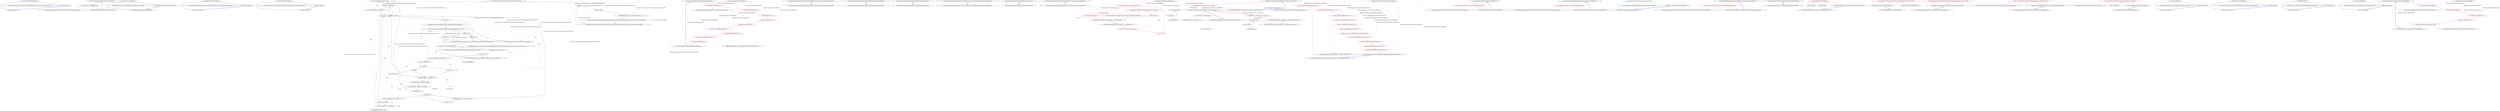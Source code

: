 digraph  {
m0_7 [cluster="Humanizer.Localisation.NumberToWords.ArabicNumberToWordsConverter.ArabicNumberToWordsConverter()", file="DefaultNumberToWordsConverter.cs", label="Entry Humanizer.Localisation.NumberToWords.ArabicNumberToWordsConverter.ArabicNumberToWordsConverter()", span="4-4"];
m0_16 [cluster="Humanizer.NumberToWordsExtension.ToOrdinalWords(int)", file="DefaultNumberToWordsConverter.cs", label="Entry Humanizer.NumberToWordsExtension.ToOrdinalWords(int)", span="35-35"];
m0_17 [cluster="Humanizer.NumberToWordsExtension.ToOrdinalWords(int)", file="DefaultNumberToWordsConverter.cs", label="return Converter.ConvertToOrdinal(number);", span="37-37"];
m0_18 [cluster="Humanizer.NumberToWordsExtension.ToOrdinalWords(int)", file="DefaultNumberToWordsConverter.cs", label="Exit Humanizer.NumberToWordsExtension.ToOrdinalWords(int)", span="35-35"];
m0_19 [cluster="Humanizer.Localisation.NumberToWords.INumberToWordsConverter.ConvertToOrdinal(int)", file="DefaultNumberToWordsConverter.cs", label="Entry Humanizer.Localisation.NumberToWords.INumberToWordsConverter.ConvertToOrdinal(int)", span="19-19"];
m0_15 [cluster="Humanizer.Localisation.NumberToWords.INumberToWordsConverter.Convert(int)", file="DefaultNumberToWordsConverter.cs", label="Entry Humanizer.Localisation.NumberToWords.INumberToWordsConverter.Convert(int)", span="12-12"];
m0_12 [cluster="Humanizer.NumberToWordsExtension.ToWords(int)", file="DefaultNumberToWordsConverter.cs", label="Entry Humanizer.NumberToWordsExtension.ToWords(int)", span="25-25"];
m0_13 [cluster="Humanizer.NumberToWordsExtension.ToWords(int)", file="DefaultNumberToWordsConverter.cs", label="return Converter.Convert(number);", span="27-27"];
m0_14 [cluster="Humanizer.NumberToWordsExtension.ToWords(int)", file="DefaultNumberToWordsConverter.cs", label="Exit Humanizer.NumberToWordsExtension.ToWords(int)", span="25-25"];
m0_3 [cluster="Humanizer.Localisation.NumberToWords.EnglishNumberToWordsConverter.EnglishNumberToWordsConverter()", file="DefaultNumberToWordsConverter.cs", label="Entry Humanizer.Localisation.NumberToWords.EnglishNumberToWordsConverter.EnglishNumberToWordsConverter()", span="5-5"];
m0_11 [cluster="Humanizer.Localisation.NumberToWords.FarsiNumberToWordsConverter.FarsiNumberToWordsConverter()", file="DefaultNumberToWordsConverter.cs", label="Entry Humanizer.Localisation.NumberToWords.FarsiNumberToWordsConverter.FarsiNumberToWordsConverter()", span="5-5"];
m0_8 [cluster="lambda expression", file="DefaultNumberToWordsConverter.cs", label="Entry lambda expression", span="17-17"];
m0_0 [cluster="lambda expression", file="DefaultNumberToWordsConverter.cs", label="Entry lambda expression", span="15-15"];
m0_1 [cluster="lambda expression", file="DefaultNumberToWordsConverter.cs", label="new EnglishNumberToWordsConverter()", span="15-15"];
m0_2 [cluster="lambda expression", file="DefaultNumberToWordsConverter.cs", label="Exit lambda expression", span="15-15"];
m0_4 [cluster="lambda expression", file="DefaultNumberToWordsConverter.cs", label="Entry lambda expression", span="16-16"];
m0_5 [cluster="lambda expression", file="DefaultNumberToWordsConverter.cs", label="new ArabicNumberToWordsConverter()", span="16-16"];
m0_6 [cluster="lambda expression", file="DefaultNumberToWordsConverter.cs", label="Exit lambda expression", span="16-16"];
m0_9 [cluster="lambda expression", file="DefaultNumberToWordsConverter.cs", label="new FarsiNumberToWordsConverter()", span="17-17"];
m0_10 [cluster="lambda expression", file="DefaultNumberToWordsConverter.cs", label="Exit lambda expression", span="17-17"];
m1_40 [cluster="string.Replace(string, string)", file="DefaultOrdinalizer.cs", label="Entry string.Replace(string, string)", span="0-0"];
m1_37 [cluster="Humanizer.Localisation.NumberToWords.Italian.ItalianCardinalNumberCruncher.ItalianCardinalNumberCruncher(int, Humanizer.GrammaticalGender)", file="DefaultOrdinalizer.cs", label="Entry Humanizer.Localisation.NumberToWords.Italian.ItalianCardinalNumberCruncher.ItalianCardinalNumberCruncher(int, Humanizer.GrammaticalGender)", span="7-7"];
m1_39 [cluster="string.Remove(int)", file="DefaultOrdinalizer.cs", label="Entry string.Remove(int)", span="0-0"];
m1_0 [cluster="Humanizer.Localisation.NumberToWords.Italian.ItalianOrdinalNumberCruncher.ItalianOrdinalNumberCruncher(int, Humanizer.GrammaticalGender)", file="DefaultOrdinalizer.cs", label="Entry Humanizer.Localisation.NumberToWords.Italian.ItalianOrdinalNumberCruncher.ItalianOrdinalNumberCruncher(int, Humanizer.GrammaticalGender)", span="7-7"];
m1_1 [cluster="Humanizer.Localisation.NumberToWords.Italian.ItalianOrdinalNumberCruncher.ItalianOrdinalNumberCruncher(int, Humanizer.GrammaticalGender)", file="DefaultOrdinalizer.cs", label="_fullNumber = number", span="9-9"];
m1_2 [cluster="Humanizer.Localisation.NumberToWords.Italian.ItalianOrdinalNumberCruncher.ItalianOrdinalNumberCruncher(int, Humanizer.GrammaticalGender)", file="DefaultOrdinalizer.cs", label="_gender = gender", span="10-10"];
m1_3 [cluster="Humanizer.Localisation.NumberToWords.Italian.ItalianOrdinalNumberCruncher.ItalianOrdinalNumberCruncher(int, Humanizer.GrammaticalGender)", file="DefaultOrdinalizer.cs", label="_genderSuffix = (gender == GrammaticalGender.Feminine ? ''a'' : ''o'')", span="11-11"];
m1_4 [cluster="Humanizer.Localisation.NumberToWords.Italian.ItalianOrdinalNumberCruncher.ItalianOrdinalNumberCruncher(int, Humanizer.GrammaticalGender)", file="DefaultOrdinalizer.cs", label="Exit Humanizer.Localisation.NumberToWords.Italian.ItalianOrdinalNumberCruncher.ItalianOrdinalNumberCruncher(int, Humanizer.GrammaticalGender)", span="7-7"];
m1_5 [cluster="Humanizer.Localisation.NumberToWords.Italian.ItalianOrdinalNumberCruncher.Convert()", file="DefaultOrdinalizer.cs", label="Entry Humanizer.Localisation.NumberToWords.Italian.ItalianOrdinalNumberCruncher.Convert()", span="14-14"];
m1_6 [cluster="Humanizer.Localisation.NumberToWords.Italian.ItalianOrdinalNumberCruncher.Convert()", file="DefaultOrdinalizer.cs", label="_fullNumber == 0", span="17-17"];
m1_7 [cluster="Humanizer.Localisation.NumberToWords.Italian.ItalianOrdinalNumberCruncher.Convert()", file="DefaultOrdinalizer.cs", label="return ''zero'';", span="18-18"];
m1_8 [cluster="Humanizer.Localisation.NumberToWords.Italian.ItalianOrdinalNumberCruncher.Convert()", file="DefaultOrdinalizer.cs", label="_fullNumber <= 9", span="20-20"];
m1_9 [cluster="Humanizer.Localisation.NumberToWords.Italian.ItalianOrdinalNumberCruncher.Convert()", file="DefaultOrdinalizer.cs", label="return _unitsUnder10NumberToText[_fullNumber] + _genderSuffix;", span="23-23"];
m1_10 [cluster="Humanizer.Localisation.NumberToWords.Italian.ItalianOrdinalNumberCruncher.Convert()", file="DefaultOrdinalizer.cs", label="ItalianCardinalNumberCruncher cardinalCruncher = new ItalianCardinalNumberCruncher(_fullNumber, _gender)", span="26-26"];
m1_11 [cluster="Humanizer.Localisation.NumberToWords.Italian.ItalianOrdinalNumberCruncher.Convert()", file="DefaultOrdinalizer.cs", label="string words = cardinalCruncher.Convert()", span="28-28"];
m1_12 [cluster="Humanizer.Localisation.NumberToWords.Italian.ItalianOrdinalNumberCruncher.Convert()", file="DefaultOrdinalizer.cs", label="int tensAndUnits = _fullNumber % 100", span="30-30"];
m1_14 [cluster="Humanizer.Localisation.NumberToWords.Italian.ItalianOrdinalNumberCruncher.Convert()", file="DefaultOrdinalizer.cs", label="words = words.Remove(words.Length - _lengthOf10AsCardinal) + ''decim'' + _genderSuffix", span="35-35"];
m1_15 [cluster="Humanizer.Localisation.NumberToWords.Italian.ItalianOrdinalNumberCruncher.Convert()", file="DefaultOrdinalizer.cs", label="words = words.Remove(words.Length - 1)", span="40-40"];
m1_13 [cluster="Humanizer.Localisation.NumberToWords.Italian.ItalianOrdinalNumberCruncher.Convert()", file="DefaultOrdinalizer.cs", label="tensAndUnits == 10", span="32-32"];
m1_16 [cluster="Humanizer.Localisation.NumberToWords.Italian.ItalianOrdinalNumberCruncher.Convert()", file="DefaultOrdinalizer.cs", label="int units = _fullNumber % 10", span="42-42"];
m1_18 [cluster="Humanizer.Localisation.NumberToWords.Italian.ItalianOrdinalNumberCruncher.Convert()", file="DefaultOrdinalizer.cs", label="words += 'e'", span="46-46"];
m1_20 [cluster="Humanizer.Localisation.NumberToWords.Italian.ItalianOrdinalNumberCruncher.Convert()", file="DefaultOrdinalizer.cs", label="words += 'i'", span="48-48"];
m1_25 [cluster="Humanizer.Localisation.NumberToWords.Italian.ItalianOrdinalNumberCruncher.Convert()", file="DefaultOrdinalizer.cs", label="words = words.Replace('' miliard'', ''miliard'')", span="57-57"];
m1_29 [cluster="Humanizer.Localisation.NumberToWords.Italian.ItalianOrdinalNumberCruncher.Convert()", file="DefaultOrdinalizer.cs", label="words = words.Replace('' milion'', ''milion'')", span="68-68"];
m1_33 [cluster="Humanizer.Localisation.NumberToWords.Italian.ItalianOrdinalNumberCruncher.Convert()", file="DefaultOrdinalizer.cs", label="words += 'l'", span="79-79"];
m1_34 [cluster="Humanizer.Localisation.NumberToWords.Italian.ItalianOrdinalNumberCruncher.Convert()", file="DefaultOrdinalizer.cs", label="words += ''esim'' + _genderSuffix", span="83-83"];
m1_17 [cluster="Humanizer.Localisation.NumberToWords.Italian.ItalianOrdinalNumberCruncher.Convert()", file="DefaultOrdinalizer.cs", label="units == 3", span="45-45"];
m1_19 [cluster="Humanizer.Localisation.NumberToWords.Italian.ItalianOrdinalNumberCruncher.Convert()", file="DefaultOrdinalizer.cs", label="units == 6", span="47-47"];
m1_21 [cluster="Humanizer.Localisation.NumberToWords.Italian.ItalianOrdinalNumberCruncher.Convert()", file="DefaultOrdinalizer.cs", label="int lowestThreeDigits = _fullNumber % 1000", span="50-50"];
m1_22 [cluster="Humanizer.Localisation.NumberToWords.Italian.ItalianOrdinalNumberCruncher.Convert()", file="DefaultOrdinalizer.cs", label="int lowestSixDigits = _fullNumber % 1000000", span="51-51"];
m1_32 [cluster="Humanizer.Localisation.NumberToWords.Italian.ItalianOrdinalNumberCruncher.Convert()", file="DefaultOrdinalizer.cs", label="lowestThreeDigits == 0 && _fullNumber > 1000", span="76-76"];
m1_23 [cluster="Humanizer.Localisation.NumberToWords.Italian.ItalianOrdinalNumberCruncher.Convert()", file="DefaultOrdinalizer.cs", label="int lowestNineDigits = _fullNumber % 1000000000", span="52-52"];
m1_28 [cluster="Humanizer.Localisation.NumberToWords.Italian.ItalianOrdinalNumberCruncher.Convert()", file="DefaultOrdinalizer.cs", label="lowestSixDigits == 0", span="65-65"];
m1_24 [cluster="Humanizer.Localisation.NumberToWords.Italian.ItalianOrdinalNumberCruncher.Convert()", file="DefaultOrdinalizer.cs", label="lowestNineDigits == 0", span="54-54"];
m1_26 [cluster="Humanizer.Localisation.NumberToWords.Italian.ItalianOrdinalNumberCruncher.Convert()", file="DefaultOrdinalizer.cs", label="_fullNumber == 1000000000", span="60-60"];
m1_27 [cluster="Humanizer.Localisation.NumberToWords.Italian.ItalianOrdinalNumberCruncher.Convert()", file="DefaultOrdinalizer.cs", label="words = words.Replace(''un'', String.Empty)", span="62-62"];
m1_30 [cluster="Humanizer.Localisation.NumberToWords.Italian.ItalianOrdinalNumberCruncher.Convert()", file="DefaultOrdinalizer.cs", label="_fullNumber == 1000000", span="71-71"];
m1_31 [cluster="Humanizer.Localisation.NumberToWords.Italian.ItalianOrdinalNumberCruncher.Convert()", file="DefaultOrdinalizer.cs", label="words = words.Replace(''un'', String.Empty)", span="73-73"];
m1_35 [cluster="Humanizer.Localisation.NumberToWords.Italian.ItalianOrdinalNumberCruncher.Convert()", file="DefaultOrdinalizer.cs", label="return words;", span="86-86"];
m1_36 [cluster="Humanizer.Localisation.NumberToWords.Italian.ItalianOrdinalNumberCruncher.Convert()", file="DefaultOrdinalizer.cs", label="Exit Humanizer.Localisation.NumberToWords.Italian.ItalianOrdinalNumberCruncher.Convert()", span="14-14"];
m1_38 [cluster="Humanizer.Localisation.NumberToWords.Italian.ItalianCardinalNumberCruncher.Convert()", file="DefaultOrdinalizer.cs", label="Entry Humanizer.Localisation.NumberToWords.Italian.ItalianCardinalNumberCruncher.Convert()", span="15-15"];
m1_41 [file="DefaultOrdinalizer.cs", label="Humanizer.Localisation.NumberToWords.Italian.ItalianOrdinalNumberCruncher", span=""];
m2_0 [cluster="Humanizer.Configuration.FormatterRegistry.FormatterRegistry()", file="FormatterRegistry.cs", label="Entry Humanizer.Configuration.FormatterRegistry.FormatterRegistry()", span="6-6"];
m2_1 [cluster="Humanizer.Configuration.FormatterRegistry.FormatterRegistry()", color=red, community=0, file="FormatterRegistry.cs", label="26: RegisterDefault<DefaultFormatter>()", span="8-8"];
m2_2 [cluster="Humanizer.Configuration.FormatterRegistry.FormatterRegistry()", color=red, community=0, file="FormatterRegistry.cs", label="20: Register<RomanianFormatter>(''ro'')", span="9-9"];
m2_3 [cluster="Humanizer.Configuration.FormatterRegistry.FormatterRegistry()", color=red, community=0, file="FormatterRegistry.cs", label="7: Register<RussianFormatter>(''ru'')", span="10-10"];
m2_4 [cluster="Humanizer.Configuration.FormatterRegistry.FormatterRegistry()", color=red, community=0, file="FormatterRegistry.cs", label="20: Register<ArabicFormatter>(''ar'')", span="11-11"];
m2_5 [cluster="Humanizer.Configuration.FormatterRegistry.FormatterRegistry()", color=red, community=0, file="FormatterRegistry.cs", label="7: Register<HebrewFormatter>(''he'')", span="12-12"];
m2_6 [cluster="Humanizer.Configuration.FormatterRegistry.FormatterRegistry()", color=red, community=0, file="FormatterRegistry.cs", label="20: Register<CzechSlovakPolishFormatter>(''sk'')", span="13-13"];
m2_7 [cluster="Humanizer.Configuration.FormatterRegistry.FormatterRegistry()", color=red, community=0, file="FormatterRegistry.cs", label="7: Register<CzechSlovakPolishFormatter>(''cs'')", span="14-14"];
m2_8 [cluster="Humanizer.Configuration.FormatterRegistry.FormatterRegistry()", color=red, community=0, file="FormatterRegistry.cs", label="26: Register<CzechSlovakPolishFormatter>(''pl'')", span="15-15"];
m2_9 [cluster="Humanizer.Configuration.FormatterRegistry.FormatterRegistry()", color=red, community=0, file="FormatterRegistry.cs", label="10: Register<SerbianFormatter>(''sr'')", span="16-16"];
m2_10 [cluster="Humanizer.Configuration.FormatterRegistry.FormatterRegistry()", file="FormatterRegistry.cs", label="Exit Humanizer.Configuration.FormatterRegistry.FormatterRegistry()", span="6-6"];
m2_11 [cluster="Humanizer.Configuration.LocaliserRegistry<T>.RegisterDefault<TLocaliser>()", file="FormatterRegistry.cs", label="Entry Humanizer.Configuration.LocaliserRegistry<T>.RegisterDefault<TLocaliser>()", span="50-50"];
m2_12 [cluster="Humanizer.Configuration.LocaliserRegistry<T>.Register<TLocaliser>(string)", file="FormatterRegistry.cs", label="Entry Humanizer.Configuration.LocaliserRegistry<T>.Register<TLocaliser>(string)", span="41-41"];
m2_13 [file="FormatterRegistry.cs", label="Humanizer.Configuration.FormatterRegistry", span=""];
m3_2 [cluster="Humanizer.Localisation.NumberToWords.INumberToWordsConverter.Convert(int, Humanizer.GrammaticalGender)", file="INumberToWordsConverter.cs", label="Entry Humanizer.Localisation.NumberToWords.INumberToWordsConverter.Convert(int, Humanizer.GrammaticalGender)", span="20-20"];
m3_3 [cluster="Humanizer.Localisation.NumberToWords.INumberToWordsConverter.Convert(int, Humanizer.GrammaticalGender)", file="INumberToWordsConverter.cs", label="Exit Humanizer.Localisation.NumberToWords.INumberToWordsConverter.Convert(int, Humanizer.GrammaticalGender)", span="20-20"];
m3_4 [cluster="Humanizer.Localisation.NumberToWords.INumberToWordsConverter.ConvertToOrdinal(int)", file="INumberToWordsConverter.cs", label="Entry Humanizer.Localisation.NumberToWords.INumberToWordsConverter.ConvertToOrdinal(int)", span="27-27"];
m3_5 [cluster="Humanizer.Localisation.NumberToWords.INumberToWordsConverter.ConvertToOrdinal(int)", file="INumberToWordsConverter.cs", label="Exit Humanizer.Localisation.NumberToWords.INumberToWordsConverter.ConvertToOrdinal(int)", span="27-27"];
m3_0 [cluster="Humanizer.Localisation.NumberToWords.INumberToWordsConverter.Convert(int)", file="INumberToWordsConverter.cs", label="Entry Humanizer.Localisation.NumberToWords.INumberToWordsConverter.Convert(int)", span="12-12"];
m3_1 [cluster="Humanizer.Localisation.NumberToWords.INumberToWordsConverter.Convert(int)", file="INumberToWordsConverter.cs", label="Exit Humanizer.Localisation.NumberToWords.INumberToWordsConverter.Convert(int)", span="12-12"];
m3_6 [cluster="Humanizer.Localisation.NumberToWords.INumberToWordsConverter.ConvertToOrdinal(int, Humanizer.GrammaticalGender)", file="INumberToWordsConverter.cs", label="Entry Humanizer.Localisation.NumberToWords.INumberToWordsConverter.ConvertToOrdinal(int, Humanizer.GrammaticalGender)", span="35-35"];
m3_7 [cluster="Humanizer.Localisation.NumberToWords.INumberToWordsConverter.ConvertToOrdinal(int, Humanizer.GrammaticalGender)", file="INumberToWordsConverter.cs", label="Exit Humanizer.Localisation.NumberToWords.INumberToWordsConverter.ConvertToOrdinal(int, Humanizer.GrammaticalGender)", span="35-35"];
m4_0 [cluster="Humanizer.Localisation.Ordinalizers.IOrdinalizer.Convert(int, string)", file="IOrdinalizer.cs", label="Entry Humanizer.Localisation.Ordinalizers.IOrdinalizer.Convert(int, string)", span="13-13"];
m4_1 [cluster="Humanizer.Localisation.Ordinalizers.IOrdinalizer.Convert(int, string)", file="IOrdinalizer.cs", label="Exit Humanizer.Localisation.Ordinalizers.IOrdinalizer.Convert(int, string)", span="13-13"];
m4_2 [cluster="Humanizer.Localisation.Ordinalizers.IOrdinalizer.Convert(int, string, Humanizer.GrammaticalGender)", file="IOrdinalizer.cs", label="Entry Humanizer.Localisation.Ordinalizers.IOrdinalizer.Convert(int, string, Humanizer.GrammaticalGender)", span="22-22"];
m4_3 [cluster="Humanizer.Localisation.Ordinalizers.IOrdinalizer.Convert(int, string, Humanizer.GrammaticalGender)", file="IOrdinalizer.cs", label="Exit Humanizer.Localisation.Ordinalizers.IOrdinalizer.Convert(int, string, Humanizer.GrammaticalGender)", span="22-22"];
m5_14 [cluster="Humanizer.Configuration.LocaliserRegistry<T>.Register<TLocaliser>(string)", file="LocaliserRegistry.cs", label="Entry Humanizer.Configuration.LocaliserRegistry<T>.Register<TLocaliser>(string)", span="41-41"];
m5_15 [cluster="Humanizer.Configuration.LocaliserRegistry<T>.Register<TLocaliser>(string)", color=red, community=0, file="LocaliserRegistry.cs", label="1: _localisers[localeCode] = MakeLazy(() => new TLocaliser())", span="44-44"];
m5_16 [cluster="Humanizer.Configuration.LocaliserRegistry<T>.Register<TLocaliser>(string)", file="LocaliserRegistry.cs", label="Exit Humanizer.Configuration.LocaliserRegistry<T>.Register<TLocaliser>(string)", span="41-41"];
m5_13 [cluster="System.Collections.Generic.IDictionary<TKey, TValue>.TryGetValue(TKey, out TValue)", file="LocaliserRegistry.cs", label="Entry System.Collections.Generic.IDictionary<TKey, TValue>.TryGetValue(TKey, out TValue)", span="0-0"];
m5_3 [cluster="System.Lazy<T>.Lazy(System.Func<T>)", file="LocaliserRegistry.cs", label="Entry System.Lazy<T>.Lazy(System.Func<T>)", span="0-0"];
m5_0 [cluster="Humanizer.Configuration.LocaliserRegistry<T>.MakeLazy(System.Func<T>)", file="LocaliserRegistry.cs", label="Entry Humanizer.Configuration.LocaliserRegistry<T>.MakeLazy(System.Func<T>)", span="15-15"];
m5_1 [cluster="Humanizer.Configuration.LocaliserRegistry<T>.MakeLazy(System.Func<T>)", color=red, community=0, file="LocaliserRegistry.cs", label="1: return new Lazy<T>(factoryMethod);", span="17-17"];
m5_2 [cluster="Humanizer.Configuration.LocaliserRegistry<T>.MakeLazy(System.Func<T>)", file="LocaliserRegistry.cs", label="Exit Humanizer.Configuration.LocaliserRegistry<T>.MakeLazy(System.Func<T>)", span="15-15"];
m5_20 [cluster="TLocaliser.cstr", file="LocaliserRegistry.cs", label="Entry TLocaliser.cstr", span=""];
m5_4 [cluster="Humanizer.Configuration.LocaliserRegistry<T>.ResolveForUiCulture()", file="LocaliserRegistry.cs", label="Entry Humanizer.Configuration.LocaliserRegistry<T>.ResolveForUiCulture()", span="23-23"];
m5_5 [cluster="Humanizer.Configuration.LocaliserRegistry<T>.ResolveForUiCulture()", color=red, community=0, file="LocaliserRegistry.cs", label="0: var culture = CultureInfo.CurrentUICulture", span="25-25"];
m5_6 [cluster="Humanizer.Configuration.LocaliserRegistry<T>.ResolveForUiCulture()", color=red, community=0, file="LocaliserRegistry.cs", label="0: Lazy<T> factory", span="27-27"];
m5_7 [cluster="Humanizer.Configuration.LocaliserRegistry<T>.ResolveForUiCulture()", color=red, community=0, file="LocaliserRegistry.cs", label="24: _localisers.TryGetValue(culture.Name, out factory)", span="29-29"];
m5_9 [cluster="Humanizer.Configuration.LocaliserRegistry<T>.ResolveForUiCulture()", color=red, community=0, file="LocaliserRegistry.cs", label="0: _localisers.TryGetValue(culture.TwoLetterISOLanguageName, out factory)", span="32-32"];
m5_8 [cluster="Humanizer.Configuration.LocaliserRegistry<T>.ResolveForUiCulture()", color=red, community=0, file="LocaliserRegistry.cs", label="24: return factory.Value;", span="30-30"];
m5_10 [cluster="Humanizer.Configuration.LocaliserRegistry<T>.ResolveForUiCulture()", color=red, community=0, file="LocaliserRegistry.cs", label="24: return factory.Value;", span="33-33"];
m5_11 [cluster="Humanizer.Configuration.LocaliserRegistry<T>.ResolveForUiCulture()", color=red, community=0, file="LocaliserRegistry.cs", label="24: return _defaultLocaliser.Value;", span="35-35"];
m5_12 [cluster="Humanizer.Configuration.LocaliserRegistry<T>.ResolveForUiCulture()", file="LocaliserRegistry.cs", label="Exit Humanizer.Configuration.LocaliserRegistry<T>.ResolveForUiCulture()", span="23-23"];
m5_24 [cluster="lambda expression", file="LocaliserRegistry.cs", label="Entry lambda expression", span="53-53"];
m5_17 [cluster="lambda expression", file="LocaliserRegistry.cs", label="Entry lambda expression", span="44-44"];
m5_18 [cluster="lambda expression", color=red, community=0, file="LocaliserRegistry.cs", label="12: new TLocaliser()", span="44-44"];
m5_19 [cluster="lambda expression", file="LocaliserRegistry.cs", label="Exit lambda expression", span="44-44"];
m5_25 [cluster="lambda expression", color=red, community=0, file="LocaliserRegistry.cs", label="12: new TLocaliser()", span="53-53"];
m5_26 [cluster="lambda expression", file="LocaliserRegistry.cs", label="Exit lambda expression", span="53-53"];
m5_21 [cluster="Humanizer.Configuration.LocaliserRegistry<T>.RegisterDefault<TLocaliser>()", file="LocaliserRegistry.cs", label="Entry Humanizer.Configuration.LocaliserRegistry<T>.RegisterDefault<TLocaliser>()", span="50-50"];
m5_22 [cluster="Humanizer.Configuration.LocaliserRegistry<T>.RegisterDefault<TLocaliser>()", color=red, community=0, file="LocaliserRegistry.cs", label="1: _defaultLocaliser = MakeLazy(() => new TLocaliser())", span="53-53"];
m5_23 [cluster="Humanizer.Configuration.LocaliserRegistry<T>.RegisterDefault<TLocaliser>()", file="LocaliserRegistry.cs", label="Exit Humanizer.Configuration.LocaliserRegistry<T>.RegisterDefault<TLocaliser>()", span="50-50"];
m5_27 [file="LocaliserRegistry.cs", label="Humanizer.Configuration.LocaliserRegistry<T>", span=""];
m6_13 [cluster="Humanizer.Configuration.LocaliserRegistry<T>.RegisterDefault<TLocaliser>()", file="NumberToWordsConverterRegistry.cs", label="Entry Humanizer.Configuration.LocaliserRegistry<T>.RegisterDefault<TLocaliser>()", span="50-50"];
m6_0 [cluster="Humanizer.Configuration.NumberToWordsConverterRegistry.NumberToWordsConverterRegistry()", file="NumberToWordsConverterRegistry.cs", label="Entry Humanizer.Configuration.NumberToWordsConverterRegistry.NumberToWordsConverterRegistry()", span="6-6"];
m6_1 [cluster="Humanizer.Configuration.NumberToWordsConverterRegistry.NumberToWordsConverterRegistry()", color=red, community=0, file="NumberToWordsConverterRegistry.cs", label="11: RegisterDefault<DefaultNumberToWordsConverter>()", span="8-8"];
m6_2 [cluster="Humanizer.Configuration.NumberToWordsConverterRegistry.NumberToWordsConverterRegistry()", color=red, community=0, file="NumberToWordsConverterRegistry.cs", label="8: Register<EnglishNumberToWordsConverter>(''en'')", span="9-9"];
m6_3 [cluster="Humanizer.Configuration.NumberToWordsConverterRegistry.NumberToWordsConverterRegistry()", color=red, community=0, file="NumberToWordsConverterRegistry.cs", label="2: Register<ArabicNumberToWordsConverter>(''ar'')", span="10-10"];
m6_4 [cluster="Humanizer.Configuration.NumberToWordsConverterRegistry.NumberToWordsConverterRegistry()", color=red, community=0, file="NumberToWordsConverterRegistry.cs", label="10: Register<FarsiNumberToWordsConverter>(''fa'')", span="11-11"];
m6_5 [cluster="Humanizer.Configuration.NumberToWordsConverterRegistry.NumberToWordsConverterRegistry()", color=red, community=0, file="NumberToWordsConverterRegistry.cs", label="11: Register<SpanishNumberToWordsConverter>(''es'')", span="12-12"];
m6_6 [cluster="Humanizer.Configuration.NumberToWordsConverterRegistry.NumberToWordsConverterRegistry()", color=red, community=0, file="NumberToWordsConverterRegistry.cs", label="2: Register<PolishNumberToWordsConverter>(''pl'')", span="13-13"];
m6_7 [cluster="Humanizer.Configuration.NumberToWordsConverterRegistry.NumberToWordsConverterRegistry()", color=red, community=0, file="NumberToWordsConverterRegistry.cs", label="26: Register<BrazilianPortugueseNumberToWordsConverter>(''pt-BR'')", span="14-14"];
m6_8 [cluster="Humanizer.Configuration.NumberToWordsConverterRegistry.NumberToWordsConverterRegistry()", color=red, community=0, file="NumberToWordsConverterRegistry.cs", label="2: Register<RussianNumberToWordsConverter>(''ru'')", span="15-15"];
m6_9 [cluster="Humanizer.Configuration.NumberToWordsConverterRegistry.NumberToWordsConverterRegistry()", color=red, community=0, file="NumberToWordsConverterRegistry.cs", label="26: Register<FrenchNumberToWordsConverter>(''fr'')", span="16-16"];
m6_10 [cluster="Humanizer.Configuration.NumberToWordsConverterRegistry.NumberToWordsConverterRegistry()", color=red, community=0, file="NumberToWordsConverterRegistry.cs", label="2: Register<DutchNumberToWordsConverter>(''nl'')", span="17-17"];
m6_11 [cluster="Humanizer.Configuration.NumberToWordsConverterRegistry.NumberToWordsConverterRegistry()", color=red, community=0, file="NumberToWordsConverterRegistry.cs", label="26: Register<HebrewNumberToWordsConverter>(''he'')", span="18-18"];
m6_12 [cluster="Humanizer.Configuration.NumberToWordsConverterRegistry.NumberToWordsConverterRegistry()", file="NumberToWordsConverterRegistry.cs", label="Exit Humanizer.Configuration.NumberToWordsConverterRegistry.NumberToWordsConverterRegistry()", span="6-6"];
m6_14 [cluster="Humanizer.Configuration.LocaliserRegistry<T>.Register<TLocaliser>(string)", file="NumberToWordsConverterRegistry.cs", label="Entry Humanizer.Configuration.LocaliserRegistry<T>.Register<TLocaliser>(string)", span="41-41"];
m6_15 [file="NumberToWordsConverterRegistry.cs", label="Humanizer.Configuration.NumberToWordsConverterRegistry", span=""];
m7_8 [cluster="Humanizer.NumberToWordsExtension.ToOrdinalWords(int)", file="NumberToWordsExtension.cs", label="Entry Humanizer.NumberToWordsExtension.ToOrdinalWords(int)", span="52-52"];
m7_9 [cluster="Humanizer.NumberToWordsExtension.ToOrdinalWords(int)", color=red, community=0, file="NumberToWordsExtension.cs", label="20: return Configurator.NumberToWordsConverter.ConvertToOrdinal(number);", span="54-54"];
m7_10 [cluster="Humanizer.NumberToWordsExtension.ToOrdinalWords(int)", file="NumberToWordsExtension.cs", label="Exit Humanizer.NumberToWordsExtension.ToOrdinalWords(int)", span="52-52"];
m7_11 [cluster="Humanizer.Localisation.NumberToWords.INumberToWordsConverter.ConvertToOrdinal(int)", file="NumberToWordsExtension.cs", label="Entry Humanizer.Localisation.NumberToWords.INumberToWordsConverter.ConvertToOrdinal(int)", span="27-27"];
m7_4 [cluster="Humanizer.NumberToWordsExtension.ToWords(int, Humanizer.GrammaticalGender)", file="NumberToWordsExtension.cs", label="Entry Humanizer.NumberToWordsExtension.ToWords(int, Humanizer.GrammaticalGender)", span="42-42"];
m7_5 [cluster="Humanizer.NumberToWordsExtension.ToWords(int, Humanizer.GrammaticalGender)", color=red, community=0, file="NumberToWordsExtension.cs", label="3: return Configurator.NumberToWordsConverter.Convert(number, gender);", span="44-44"];
m7_6 [cluster="Humanizer.NumberToWordsExtension.ToWords(int, Humanizer.GrammaticalGender)", file="NumberToWordsExtension.cs", label="Exit Humanizer.NumberToWordsExtension.ToWords(int, Humanizer.GrammaticalGender)", span="42-42"];
m7_3 [cluster="Humanizer.Localisation.NumberToWords.INumberToWordsConverter.Convert(int)", file="NumberToWordsExtension.cs", label="Entry Humanizer.Localisation.NumberToWords.INumberToWordsConverter.Convert(int)", span="12-12"];
m7_0 [cluster="Humanizer.NumberToWordsExtension.ToWords(int)", file="NumberToWordsExtension.cs", label="Entry Humanizer.NumberToWordsExtension.ToWords(int)", span="18-18"];
m7_1 [cluster="Humanizer.NumberToWordsExtension.ToWords(int)", color=green, community=0, file="NumberToWordsExtension.cs", label="20: return Configurator.NumberToWordsConverter.Convert(number);", span="20-20"];
m7_2 [cluster="Humanizer.NumberToWordsExtension.ToWords(int)", file="NumberToWordsExtension.cs", label="Exit Humanizer.NumberToWordsExtension.ToWords(int)", span="18-18"];
m7_7 [cluster="Humanizer.Localisation.NumberToWords.INumberToWordsConverter.Convert(int, Humanizer.GrammaticalGender)", file="NumberToWordsExtension.cs", label="Entry Humanizer.Localisation.NumberToWords.INumberToWordsConverter.Convert(int, Humanizer.GrammaticalGender)", span="20-20"];
m7_12 [cluster="Humanizer.NumberToWordsExtension.ToOrdinalWords(int, Humanizer.GrammaticalGender)", file="NumberToWordsExtension.cs", label="Entry Humanizer.NumberToWordsExtension.ToOrdinalWords(int, Humanizer.GrammaticalGender)", span="65-65"];
m7_13 [cluster="Humanizer.NumberToWordsExtension.ToOrdinalWords(int, Humanizer.GrammaticalGender)", color=red, community=0, file="NumberToWordsExtension.cs", label="12: return Configurator.NumberToWordsConverter.ConvertToOrdinal(number, gender);", span="67-67"];
m7_14 [cluster="Humanizer.NumberToWordsExtension.ToOrdinalWords(int, Humanizer.GrammaticalGender)", file="NumberToWordsExtension.cs", label="Exit Humanizer.NumberToWordsExtension.ToOrdinalWords(int, Humanizer.GrammaticalGender)", span="65-65"];
m7_15 [cluster="Humanizer.Localisation.NumberToWords.INumberToWordsConverter.ConvertToOrdinal(int, Humanizer.GrammaticalGender)", file="NumberToWordsExtension.cs", label="Entry Humanizer.Localisation.NumberToWords.INumberToWordsConverter.ConvertToOrdinal(int, Humanizer.GrammaticalGender)", span="35-35"];
m8_0 [cluster="Humanizer.Tests.Localisation.sl.NumberToWordsTests.NumberToWordsTests()", file="NumberToWordsTests.cs", label="Entry Humanizer.Tests.Localisation.sl.NumberToWordsTests.NumberToWordsTests()", span="7-7"];
m8_1 [cluster="Humanizer.Tests.Localisation.sl.NumberToWordsTests.NumberToWordsTests()", file="NumberToWordsTests.cs", label="Exit Humanizer.Tests.Localisation.sl.NumberToWordsTests.NumberToWordsTests()", span="7-7"];
m8_6 [cluster="Unk.Equal", file="NumberToWordsTests.cs", label="Entry Unk.Equal", span=""];
m8_5 [cluster="int.ToWords()", file="NumberToWordsTests.cs", label="Entry int.ToWords()", span="18-18"];
m8_2 [cluster="Humanizer.Tests.Localisation.sl.NumberToWordsTests.ToWords(int, string)", file="NumberToWordsTests.cs", label="Entry Humanizer.Tests.Localisation.sl.NumberToWordsTests.ToWords(int, string)", span="50-50"];
m8_3 [cluster="Humanizer.Tests.Localisation.sl.NumberToWordsTests.ToWords(int, string)", color=red, community=0, file="NumberToWordsTests.cs", label="1: Assert.Equal(expected, number.ToWords())", span="52-52"];
m8_4 [cluster="Humanizer.Tests.Localisation.sl.NumberToWordsTests.ToWords(int, string)", file="NumberToWordsTests.cs", label="Exit Humanizer.Tests.Localisation.sl.NumberToWordsTests.ToWords(int, string)", span="50-50"];
m9_20 [cluster="Humanizer.Localisation.Ordinalizers.IOrdinalizer.Convert(int, string)", file="OrdinalizeExtensions.cs", label="Entry Humanizer.Localisation.Ordinalizers.IOrdinalizer.Convert(int, string)", span="13-13"];
m9_28 [cluster="int.ToString(System.IFormatProvider)", file="OrdinalizeExtensions.cs", label="Entry int.ToString(System.IFormatProvider)", span="0-0"];
m9_7 [cluster="Humanizer.Localisation.Ordinalizers.SpanishOrdinalizer.SpanishOrdinalizer()", file="OrdinalizeExtensions.cs", label="Entry Humanizer.Localisation.Ordinalizers.SpanishOrdinalizer.SpanishOrdinalizer()", span="2-2"];
m9_25 [cluster="Humanizer.OrdinalizeExtensions.Ordinalize(int)", file="OrdinalizeExtensions.cs", label="Entry Humanizer.OrdinalizeExtensions.Ordinalize(int)", span="51-51"];
m9_26 [cluster="Humanizer.OrdinalizeExtensions.Ordinalize(int)", color=red, community=0, file="OrdinalizeExtensions.cs", label="3: return Configurator.Ordinalizer.Convert(number, number.ToString(CultureInfo.InvariantCulture));", span="53-53"];
m9_27 [cluster="Humanizer.OrdinalizeExtensions.Ordinalize(int)", file="OrdinalizeExtensions.cs", label="Exit Humanizer.OrdinalizeExtensions.Ordinalize(int)", span="51-51"];
m9_21 [cluster="Humanizer.OrdinalizeExtensions.Ordinalize(string, Humanizer.GrammaticalGender)", file="OrdinalizeExtensions.cs", label="Entry Humanizer.OrdinalizeExtensions.Ordinalize(string, Humanizer.GrammaticalGender)", span="41-41"];
m9_22 [cluster="Humanizer.OrdinalizeExtensions.Ordinalize(string, Humanizer.GrammaticalGender)", color=red, community=0, file="OrdinalizeExtensions.cs", label="13: return Configurator.Ordinalizer.Convert(int.Parse(numberString), numberString, gender);", span="43-43"];
m9_23 [cluster="Humanizer.OrdinalizeExtensions.Ordinalize(string, Humanizer.GrammaticalGender)", file="OrdinalizeExtensions.cs", label="Exit Humanizer.OrdinalizeExtensions.Ordinalize(string, Humanizer.GrammaticalGender)", span="41-41"];
m9_11 [cluster="Humanizer.Localisation.Ordinalizers.BrazilianPortugueseOrdinalizer.BrazilianPortugueseOrdinalizer()", file="OrdinalizeExtensions.cs", label="Entry Humanizer.Localisation.Ordinalizers.BrazilianPortugueseOrdinalizer.BrazilianPortugueseOrdinalizer()", span="2-2"];
m9_16 [cluster="Humanizer.OrdinalizeExtensions.Ordinalize(string)", file="OrdinalizeExtensions.cs", label="Entry Humanizer.OrdinalizeExtensions.Ordinalize(string)", span="27-27"];
m9_17 [cluster="Humanizer.OrdinalizeExtensions.Ordinalize(string)", color=red, community=0, file="OrdinalizeExtensions.cs", label="19: return Configurator.Ordinalizer.Convert(int.Parse(numberString), numberString);", span="29-29"];
m9_18 [cluster="Humanizer.OrdinalizeExtensions.Ordinalize(string)", file="OrdinalizeExtensions.cs", label="Exit Humanizer.OrdinalizeExtensions.Ordinalize(string)", span="27-27"];
m9_19 [cluster="int.Parse(string)", file="OrdinalizeExtensions.cs", label="Entry int.Parse(string)", span="0-0"];
m9_3 [cluster="Humanizer.Localisation.Ordinalizers.EnglishOrdinalizer.EnglishOrdinalizer()", file="OrdinalizeExtensions.cs", label="Entry Humanizer.Localisation.Ordinalizers.EnglishOrdinalizer.EnglishOrdinalizer()", span="2-2"];
m9_29 [cluster="Humanizer.OrdinalizeExtensions.Ordinalize(int, Humanizer.GrammaticalGender)", file="OrdinalizeExtensions.cs", label="Entry Humanizer.OrdinalizeExtensions.Ordinalize(int, Humanizer.GrammaticalGender)", span="65-65"];
m9_30 [cluster="Humanizer.OrdinalizeExtensions.Ordinalize(int, Humanizer.GrammaticalGender)", color=red, community=0, file="OrdinalizeExtensions.cs", label="13: return Configurator.Ordinalizer.Convert(number, number.ToString(CultureInfo.InvariantCulture), gender);", span="67-67"];
m9_31 [cluster="Humanizer.OrdinalizeExtensions.Ordinalize(int, Humanizer.GrammaticalGender)", file="OrdinalizeExtensions.cs", label="Exit Humanizer.OrdinalizeExtensions.Ordinalize(int, Humanizer.GrammaticalGender)", span="65-65"];
m9_15 [cluster="Humanizer.Localisation.Ordinalizers.RussianOrdinalizer.RussianOrdinalizer()", file="OrdinalizeExtensions.cs", label="Entry Humanizer.Localisation.Ordinalizers.RussianOrdinalizer.RussianOrdinalizer()", span="2-2"];
m9_12 [cluster="lambda expression", file="OrdinalizeExtensions.cs", label="Entry lambda expression", span="19-19"];
m9_0 [cluster="lambda expression", file="OrdinalizeExtensions.cs", label="Entry lambda expression", span="16-16"];
m9_1 [cluster="lambda expression", file="OrdinalizeExtensions.cs", label="new EnglishOrdinalizer()", span="16-16"];
m9_2 [cluster="lambda expression", file="OrdinalizeExtensions.cs", label="Exit lambda expression", span="16-16"];
m9_4 [cluster="lambda expression", file="OrdinalizeExtensions.cs", label="Entry lambda expression", span="17-17"];
m9_5 [cluster="lambda expression", file="OrdinalizeExtensions.cs", label="new SpanishOrdinalizer()", span="17-17"];
m9_6 [cluster="lambda expression", file="OrdinalizeExtensions.cs", label="Exit lambda expression", span="17-17"];
m9_8 [cluster="lambda expression", file="OrdinalizeExtensions.cs", label="Entry lambda expression", span="18-18"];
m9_9 [cluster="lambda expression", file="OrdinalizeExtensions.cs", label="new BrazilianPortugueseOrdinalizer()", span="18-18"];
m9_10 [cluster="lambda expression", file="OrdinalizeExtensions.cs", label="Exit lambda expression", span="18-18"];
m9_13 [cluster="lambda expression", file="OrdinalizeExtensions.cs", label="new RussianOrdinalizer()", span="19-19"];
m9_14 [cluster="lambda expression", file="OrdinalizeExtensions.cs", label="Exit lambda expression", span="19-19"];
m9_24 [cluster="Humanizer.Localisation.Ordinalizers.IOrdinalizer.Convert(int, string, Humanizer.GrammaticalGender)", file="OrdinalizeExtensions.cs", label="Entry Humanizer.Localisation.Ordinalizers.IOrdinalizer.Convert(int, string, Humanizer.GrammaticalGender)", span="22-22"];
m10_0 [cluster="Humanizer.Configuration.OrdinalizerRegistry.OrdinalizerRegistry()", file="OrdinalizerRegistry.cs", label="Entry Humanizer.Configuration.OrdinalizerRegistry.OrdinalizerRegistry()", span="6-6"];
m10_1 [cluster="Humanizer.Configuration.OrdinalizerRegistry.OrdinalizerRegistry()", color=red, community=0, file="OrdinalizerRegistry.cs", label="14: RegisterDefault<DefaultOrdinalizer>()", span="8-8"];
m10_2 [cluster="Humanizer.Configuration.OrdinalizerRegistry.OrdinalizerRegistry()", color=red, community=0, file="OrdinalizerRegistry.cs", label="11: Register<EnglishOrdinalizer>(''en'')", span="9-9"];
m10_3 [cluster="Humanizer.Configuration.OrdinalizerRegistry.OrdinalizerRegistry()", color=red, community=0, file="OrdinalizerRegistry.cs", label="10: Register<SpanishOrdinalizer>(''es'')", span="10-10"];
m10_4 [cluster="Humanizer.Configuration.OrdinalizerRegistry.OrdinalizerRegistry()", color=red, community=0, file="OrdinalizerRegistry.cs", label="11: Register<RussianOrdinalizer>(''ru'')", span="11-11"];
m10_5 [cluster="Humanizer.Configuration.OrdinalizerRegistry.OrdinalizerRegistry()", color=red, community=0, file="OrdinalizerRegistry.cs", label="10: Register<BrazilianPortugueseOrdinalizer>(''pt-BR'')", span="12-12"];
m10_6 [cluster="Humanizer.Configuration.OrdinalizerRegistry.OrdinalizerRegistry()", file="OrdinalizerRegistry.cs", label="Exit Humanizer.Configuration.OrdinalizerRegistry.OrdinalizerRegistry()", span="6-6"];
m10_7 [cluster="Humanizer.Configuration.LocaliserRegistry<T>.RegisterDefault<TLocaliser>()", file="OrdinalizerRegistry.cs", label="Entry Humanizer.Configuration.LocaliserRegistry<T>.RegisterDefault<TLocaliser>()", span="50-50"];
m10_8 [cluster="Humanizer.Configuration.LocaliserRegistry<T>.Register<TLocaliser>(string)", file="OrdinalizerRegistry.cs", label="Entry Humanizer.Configuration.LocaliserRegistry<T>.Register<TLocaliser>(string)", span="41-41"];
m10_9 [file="OrdinalizerRegistry.cs", label="Humanizer.Configuration.OrdinalizerRegistry", span=""];
m0_16 -> m0_17  [key=0, style=solid];
m0_17 -> m0_18  [key=0, style=solid];
m0_17 -> m0_19  [key=2, style=dotted];
m0_18 -> m0_16  [color=blue, key=0, style=bold];
m0_12 -> m0_13  [key=0, style=solid];
m0_13 -> m0_14  [key=0, style=solid];
m0_13 -> m0_15  [key=2, style=dotted];
m0_14 -> m0_12  [color=blue, key=0, style=bold];
m0_8 -> m0_9  [key=0, style=solid];
m0_0 -> m0_1  [key=0, style=solid];
m0_1 -> m0_2  [key=0, style=solid];
m0_1 -> m0_3  [key=2, style=dotted];
m0_2 -> m0_0  [color=blue, key=0, style=bold];
m0_4 -> m0_5  [key=0, style=solid];
m0_5 -> m0_6  [key=0, style=solid];
m0_5 -> m0_7  [key=2, style=dotted];
m0_6 -> m0_4  [color=blue, key=0, style=bold];
m0_9 -> m0_10  [key=0, style=solid];
m0_9 -> m0_11  [key=2, style=dotted];
m0_10 -> m0_8  [color=blue, key=0, style=bold];
m1_0 -> m1_1  [key=0, style=solid];
m1_0 -> m1_2  [color=darkseagreen4, key=1, label="Humanizer.GrammaticalGender", style=dashed];
m1_0 -> m1_3  [color=darkseagreen4, key=1, label="Humanizer.GrammaticalGender", style=dashed];
m1_1 -> m1_2  [key=0, style=solid];
m1_1 -> m1_1  [color=darkorchid, key=3, label="method methodReturn string Convert", style=bold];
m1_2 -> m1_3  [key=0, style=solid];
m1_3 -> m1_4  [key=0, style=solid];
m1_4 -> m1_0  [color=blue, key=0, style=bold];
m1_5 -> m1_6  [key=0, style=solid];
m1_5 -> m1_7  [color=darkorchid, key=3, label="method methodReturn string Convert", style=bold];
m1_5 -> m1_11  [color=darkorchid, key=3, label="method methodReturn string Convert", style=bold];
m1_6 -> m1_7  [key=0, style=solid];
m1_6 -> m1_8  [key=0, style=solid];
m1_7 -> m1_36  [key=0, style=solid];
m1_8 -> m1_9  [key=0, style=solid];
m1_8 -> m1_10  [key=0, style=solid];
m1_9 -> m1_36  [key=0, style=solid];
m1_10 -> m1_11  [key=0, style=solid];
m1_10 -> m1_37  [key=2, style=dotted];
m1_11 -> m1_12  [key=0, style=solid];
m1_11 -> m1_38  [key=2, style=dotted];
m1_11 -> m1_14  [color=darkseagreen4, key=1, label=words, style=dashed];
m1_11 -> m1_15  [color=darkseagreen4, key=1, label=words, style=dashed];
m1_12 -> m1_13  [key=0, style=solid];
m1_14 -> m1_35  [key=0, style=solid];
m1_14 -> m1_39  [key=2, style=dotted];
m1_14 -> m1_14  [color=darkseagreen4, key=1, label=words, style=dashed];
m1_15 -> m1_16  [key=0, style=solid];
m1_15 -> m1_39  [key=2, style=dotted];
m1_15 -> m1_15  [color=darkseagreen4, key=1, label=words, style=dashed];
m1_15 -> m1_18  [color=darkseagreen4, key=1, label=words, style=dashed];
m1_15 -> m1_20  [color=darkseagreen4, key=1, label=words, style=dashed];
m1_15 -> m1_25  [color=darkseagreen4, key=1, label=words, style=dashed];
m1_15 -> m1_29  [color=darkseagreen4, key=1, label=words, style=dashed];
m1_15 -> m1_33  [color=darkseagreen4, key=1, label=words, style=dashed];
m1_15 -> m1_34  [color=darkseagreen4, key=1, label=words, style=dashed];
m1_13 -> m1_14  [key=0, style=solid];
m1_13 -> m1_15  [key=0, style=solid];
m1_16 -> m1_17  [key=0, style=solid];
m1_16 -> m1_19  [color=darkseagreen4, key=1, label=units, style=dashed];
m1_18 -> m1_21  [key=0, style=solid];
m1_18 -> m1_18  [color=darkseagreen4, key=1, label=words, style=dashed];
m1_18 -> m1_25  [color=darkseagreen4, key=1, label=words, style=dashed];
m1_18 -> m1_29  [color=darkseagreen4, key=1, label=words, style=dashed];
m1_18 -> m1_33  [color=darkseagreen4, key=1, label=words, style=dashed];
m1_18 -> m1_34  [color=darkseagreen4, key=1, label=words, style=dashed];
m1_20 -> m1_21  [key=0, style=solid];
m1_20 -> m1_20  [color=darkseagreen4, key=1, label=words, style=dashed];
m1_20 -> m1_25  [color=darkseagreen4, key=1, label=words, style=dashed];
m1_20 -> m1_29  [color=darkseagreen4, key=1, label=words, style=dashed];
m1_20 -> m1_33  [color=darkseagreen4, key=1, label=words, style=dashed];
m1_20 -> m1_34  [color=darkseagreen4, key=1, label=words, style=dashed];
m1_25 -> m1_26  [key=0, style=solid];
m1_25 -> m1_40  [key=2, style=dotted];
m1_25 -> m1_25  [color=darkseagreen4, key=1, label=words, style=dashed];
m1_25 -> m1_27  [color=darkseagreen4, key=1, label=words, style=dashed];
m1_25 -> m1_34  [color=darkseagreen4, key=1, label=words, style=dashed];
m1_29 -> m1_30  [key=0, style=solid];
m1_29 -> m1_40  [key=2, style=dotted];
m1_29 -> m1_29  [color=darkseagreen4, key=1, label=words, style=dashed];
m1_29 -> m1_31  [color=darkseagreen4, key=1, label=words, style=dashed];
m1_29 -> m1_34  [color=darkseagreen4, key=1, label=words, style=dashed];
m1_33 -> m1_34  [key=0, style=solid];
m1_33 -> m1_33  [color=darkseagreen4, key=1, label=words, style=dashed];
m1_34 -> m1_35  [key=0, style=solid];
m1_34 -> m1_34  [color=darkseagreen4, key=1, label=words, style=dashed];
m1_17 -> m1_18  [key=0, style=solid];
m1_17 -> m1_19  [key=0, style=solid];
m1_19 -> m1_20  [key=0, style=solid];
m1_19 -> m1_21  [key=0, style=solid];
m1_21 -> m1_22  [key=0, style=solid];
m1_21 -> m1_32  [color=darkseagreen4, key=1, label=lowestThreeDigits, style=dashed];
m1_22 -> m1_23  [key=0, style=solid];
m1_22 -> m1_28  [color=darkseagreen4, key=1, label=lowestSixDigits, style=dashed];
m1_32 -> m1_33  [key=0, style=solid];
m1_32 -> m1_34  [key=0, style=solid];
m1_23 -> m1_24  [key=0, style=solid];
m1_28 -> m1_29  [key=0, style=solid];
m1_28 -> m1_32  [key=0, style=solid];
m1_24 -> m1_25  [key=0, style=solid];
m1_24 -> m1_28  [key=0, style=solid];
m1_26 -> m1_27  [key=0, style=solid];
m1_26 -> m1_34  [key=0, style=solid];
m1_27 -> m1_34  [key=0, style=solid];
m1_27 -> m1_40  [key=2, style=dotted];
m1_27 -> m1_27  [color=darkseagreen4, key=1, label=words, style=dashed];
m1_30 -> m1_31  [key=0, style=solid];
m1_30 -> m1_34  [key=0, style=solid];
m1_31 -> m1_34  [key=0, style=solid];
m1_31 -> m1_40  [key=2, style=dotted];
m1_31 -> m1_31  [color=darkseagreen4, key=1, label=words, style=dashed];
m1_35 -> m1_36  [key=0, style=solid];
m1_36 -> m1_5  [color=blue, key=0, style=bold];
m1_41 -> m1_1  [color=darkseagreen4, key=1, label="Humanizer.Localisation.NumberToWords.Italian.ItalianOrdinalNumberCruncher", style=dashed];
m1_41 -> m1_2  [color=darkseagreen4, key=1, label="Humanizer.Localisation.NumberToWords.Italian.ItalianOrdinalNumberCruncher", style=dashed];
m1_41 -> m1_3  [color=darkseagreen4, key=1, label="Humanizer.Localisation.NumberToWords.Italian.ItalianOrdinalNumberCruncher", style=dashed];
m1_41 -> m1_6  [color=darkseagreen4, key=1, label="Humanizer.Localisation.NumberToWords.Italian.ItalianOrdinalNumberCruncher", style=dashed];
m1_41 -> m1_8  [color=darkseagreen4, key=1, label="Humanizer.Localisation.NumberToWords.Italian.ItalianOrdinalNumberCruncher", style=dashed];
m1_41 -> m1_9  [color=darkseagreen4, key=1, label="Humanizer.Localisation.NumberToWords.Italian.ItalianOrdinalNumberCruncher", style=dashed];
m1_41 -> m1_10  [color=darkseagreen4, key=1, label="Humanizer.Localisation.NumberToWords.Italian.ItalianOrdinalNumberCruncher", style=dashed];
m1_41 -> m1_12  [color=darkseagreen4, key=1, label="Humanizer.Localisation.NumberToWords.Italian.ItalianOrdinalNumberCruncher", style=dashed];
m1_41 -> m1_14  [color=darkseagreen4, key=1, label="Humanizer.Localisation.NumberToWords.Italian.ItalianOrdinalNumberCruncher", style=dashed];
m1_41 -> m1_16  [color=darkseagreen4, key=1, label="Humanizer.Localisation.NumberToWords.Italian.ItalianOrdinalNumberCruncher", style=dashed];
m1_41 -> m1_21  [color=darkseagreen4, key=1, label="Humanizer.Localisation.NumberToWords.Italian.ItalianOrdinalNumberCruncher", style=dashed];
m1_41 -> m1_22  [color=darkseagreen4, key=1, label="Humanizer.Localisation.NumberToWords.Italian.ItalianOrdinalNumberCruncher", style=dashed];
m1_41 -> m1_23  [color=darkseagreen4, key=1, label="Humanizer.Localisation.NumberToWords.Italian.ItalianOrdinalNumberCruncher", style=dashed];
m1_41 -> m1_26  [color=darkseagreen4, key=1, label="Humanizer.Localisation.NumberToWords.Italian.ItalianOrdinalNumberCruncher", style=dashed];
m1_41 -> m1_30  [color=darkseagreen4, key=1, label="Humanizer.Localisation.NumberToWords.Italian.ItalianOrdinalNumberCruncher", style=dashed];
m1_41 -> m1_32  [color=darkseagreen4, key=1, label="Humanizer.Localisation.NumberToWords.Italian.ItalianOrdinalNumberCruncher", style=dashed];
m1_41 -> m1_34  [color=darkseagreen4, key=1, label="Humanizer.Localisation.NumberToWords.Italian.ItalianOrdinalNumberCruncher", style=dashed];
m2_0 -> m2_1  [color=red, key=0, style=solid];
m2_1 -> m2_2  [color=red, key=0, style=solid];
m2_1 -> m2_11  [color=red, key=2, style=dotted];
m2_2 -> m2_3  [color=red, key=0, style=solid];
m2_2 -> m2_12  [color=red, key=2, style=dotted];
m2_3 -> m2_4  [color=red, key=0, style=solid];
m2_3 -> m2_12  [color=red, key=2, style=dotted];
m2_4 -> m2_5  [color=red, key=0, style=solid];
m2_4 -> m2_12  [color=red, key=2, style=dotted];
m2_5 -> m2_6  [color=red, key=0, style=solid];
m2_5 -> m2_12  [color=red, key=2, style=dotted];
m2_6 -> m2_7  [color=red, key=0, style=solid];
m2_6 -> m2_12  [color=red, key=2, style=dotted];
m2_7 -> m2_8  [color=red, key=0, style=solid];
m2_7 -> m2_12  [color=red, key=2, style=dotted];
m2_8 -> m2_9  [color=red, key=0, style=solid];
m2_8 -> m2_12  [color=red, key=2, style=dotted];
m2_9 -> m2_10  [color=red, key=0, style=solid];
m2_9 -> m2_12  [color=red, key=2, style=dotted];
m2_10 -> m2_0  [color=blue, key=0, style=bold];
m2_13 -> m2_1  [color=red, key=1, label="Humanizer.Configuration.FormatterRegistry", style=dashed];
m2_13 -> m2_2  [color=red, key=1, label="Humanizer.Configuration.FormatterRegistry", style=dashed];
m2_13 -> m2_3  [color=red, key=1, label="Humanizer.Configuration.FormatterRegistry", style=dashed];
m2_13 -> m2_4  [color=red, key=1, label="Humanizer.Configuration.FormatterRegistry", style=dashed];
m2_13 -> m2_5  [color=red, key=1, label="Humanizer.Configuration.FormatterRegistry", style=dashed];
m2_13 -> m2_6  [color=red, key=1, label="Humanizer.Configuration.FormatterRegistry", style=dashed];
m2_13 -> m2_7  [color=red, key=1, label="Humanizer.Configuration.FormatterRegistry", style=dashed];
m2_13 -> m2_8  [color=red, key=1, label="Humanizer.Configuration.FormatterRegistry", style=dashed];
m2_13 -> m2_9  [color=red, key=1, label="Humanizer.Configuration.FormatterRegistry", style=dashed];
m3_2 -> m3_3  [key=0, style=solid];
m3_3 -> m3_2  [color=blue, key=0, style=bold];
m3_4 -> m3_5  [key=0, style=solid];
m3_5 -> m3_4  [color=blue, key=0, style=bold];
m3_0 -> m3_1  [key=0, style=solid];
m3_1 -> m3_0  [color=blue, key=0, style=bold];
m3_6 -> m3_7  [key=0, style=solid];
m3_7 -> m3_6  [color=blue, key=0, style=bold];
m4_0 -> m4_1  [key=0, style=solid];
m4_1 -> m4_0  [color=blue, key=0, style=bold];
m4_2 -> m4_3  [key=0, style=solid];
m4_3 -> m4_2  [color=blue, key=0, style=bold];
m5_14 -> m5_15  [color=red, key=0, style=solid];
m5_15 -> m5_16  [color=red, key=0, style=solid];
m5_15 -> m5_0  [color=red, key=2, style=dotted];
m5_15 -> m5_17  [color=red, key=1, label="lambda expression", style=dashed];
m5_16 -> m5_14  [color=blue, key=0, style=bold];
m5_0 -> m5_1  [color=red, key=0, style=solid];
m5_0 -> m5_15  [color=red, key=3, label="Parameter variable System.Func<T> factoryMethod", style=bold];
m5_0 -> m5_22  [color=red, key=3, label="Parameter variable System.Func<T> factoryMethod", style=bold];
m5_1 -> m5_2  [color=red, key=0, style=solid];
m5_1 -> m5_3  [color=red, key=2, style=dotted];
m5_2 -> m5_0  [color=blue, key=0, style=bold];
m5_4 -> m5_5  [color=red, key=0, style=solid];
m5_5 -> m5_6  [color=red, key=0, style=solid];
m5_5 -> m5_7  [color=red, key=1, label=culture, style=dashed];
m5_5 -> m5_9  [color=red, key=1, label=culture, style=dashed];
m5_6 -> m5_7  [color=red, key=0, style=solid];
m5_7 -> m5_8  [color=red, key=0, style=solid];
m5_7 -> m5_9  [color=red, key=0, style=solid];
m5_7 -> m5_13  [color=red, key=2, style=dotted];
m5_9 -> m5_10  [color=red, key=0, style=solid];
m5_9 -> m5_11  [color=red, key=0, style=solid];
m5_9 -> m5_13  [color=red, key=2, style=dotted];
m5_8 -> m5_12  [color=red, key=0, style=solid];
m5_10 -> m5_12  [color=red, key=0, style=solid];
m5_11 -> m5_12  [color=red, key=0, style=solid];
m5_12 -> m5_4  [color=blue, key=0, style=bold];
m5_24 -> m5_25  [color=red, key=0, style=solid];
m5_17 -> m5_18  [color=red, key=0, style=solid];
m5_18 -> m5_19  [color=red, key=0, style=solid];
m5_18 -> m5_20  [color=red, key=2, style=dotted];
m5_19 -> m5_17  [color=blue, key=0, style=bold];
m5_25 -> m5_26  [color=red, key=0, style=solid];
m5_25 -> m5_20  [color=red, key=2, style=dotted];
m5_26 -> m5_24  [color=blue, key=0, style=bold];
m5_21 -> m5_22  [color=red, key=0, style=solid];
m5_22 -> m5_23  [color=red, key=0, style=solid];
m5_22 -> m5_0  [color=red, key=2, style=dotted];
m5_22 -> m5_24  [color=red, key=1, label="lambda expression", style=dashed];
m5_23 -> m5_21  [color=blue, key=0, style=bold];
m5_27 -> m5_7  [color=red, key=1, label="Humanizer.Configuration.LocaliserRegistry<T>", style=dashed];
m5_27 -> m5_9  [color=red, key=1, label="Humanizer.Configuration.LocaliserRegistry<T>", style=dashed];
m5_27 -> m5_11  [color=red, key=1, label="Humanizer.Configuration.LocaliserRegistry<T>", style=dashed];
m5_27 -> m5_15  [color=red, key=1, label="Humanizer.Configuration.LocaliserRegistry<T>", style=dashed];
m5_27 -> m5_22  [color=red, key=1, label="Humanizer.Configuration.LocaliserRegistry<T>", style=dashed];
m6_0 -> m6_1  [color=red, key=0, style=solid];
m6_1 -> m6_2  [color=red, key=0, style=solid];
m6_1 -> m6_13  [color=red, key=2, style=dotted];
m6_2 -> m6_3  [color=red, key=0, style=solid];
m6_2 -> m6_14  [color=red, key=2, style=dotted];
m6_3 -> m6_4  [color=red, key=0, style=solid];
m6_3 -> m6_14  [color=red, key=2, style=dotted];
m6_4 -> m6_5  [color=red, key=0, style=solid];
m6_4 -> m6_14  [color=red, key=2, style=dotted];
m6_5 -> m6_6  [color=red, key=0, style=solid];
m6_5 -> m6_14  [color=red, key=2, style=dotted];
m6_6 -> m6_7  [color=red, key=0, style=solid];
m6_6 -> m6_14  [color=red, key=2, style=dotted];
m6_7 -> m6_8  [color=red, key=0, style=solid];
m6_7 -> m6_14  [color=red, key=2, style=dotted];
m6_8 -> m6_9  [color=red, key=0, style=solid];
m6_8 -> m6_14  [color=red, key=2, style=dotted];
m6_9 -> m6_10  [color=red, key=0, style=solid];
m6_9 -> m6_14  [color=red, key=2, style=dotted];
m6_10 -> m6_11  [color=red, key=0, style=solid];
m6_10 -> m6_14  [color=red, key=2, style=dotted];
m6_11 -> m6_12  [color=red, key=0, style=solid];
m6_11 -> m6_14  [color=red, key=2, style=dotted];
m6_12 -> m6_0  [color=blue, key=0, style=bold];
m6_15 -> m6_1  [color=red, key=1, label="Humanizer.Configuration.NumberToWordsConverterRegistry", style=dashed];
m6_15 -> m6_2  [color=red, key=1, label="Humanizer.Configuration.NumberToWordsConverterRegistry", style=dashed];
m6_15 -> m6_3  [color=red, key=1, label="Humanizer.Configuration.NumberToWordsConverterRegistry", style=dashed];
m6_15 -> m6_4  [color=red, key=1, label="Humanizer.Configuration.NumberToWordsConverterRegistry", style=dashed];
m6_15 -> m6_5  [color=red, key=1, label="Humanizer.Configuration.NumberToWordsConverterRegistry", style=dashed];
m6_15 -> m6_6  [color=red, key=1, label="Humanizer.Configuration.NumberToWordsConverterRegistry", style=dashed];
m6_15 -> m6_7  [color=red, key=1, label="Humanizer.Configuration.NumberToWordsConverterRegistry", style=dashed];
m6_15 -> m6_8  [color=red, key=1, label="Humanizer.Configuration.NumberToWordsConverterRegistry", style=dashed];
m6_15 -> m6_9  [color=red, key=1, label="Humanizer.Configuration.NumberToWordsConverterRegistry", style=dashed];
m6_15 -> m6_10  [color=red, key=1, label="Humanizer.Configuration.NumberToWordsConverterRegistry", style=dashed];
m6_15 -> m6_11  [color=red, key=1, label="Humanizer.Configuration.NumberToWordsConverterRegistry", style=dashed];
m7_8 -> m7_9  [color=red, key=0, style=solid];
m7_9 -> m7_10  [color=red, key=0, style=solid];
m7_9 -> m7_11  [color=red, key=2, style=dotted];
m7_10 -> m7_8  [color=blue, key=0, style=bold];
m7_4 -> m7_5  [color=red, key=0, style=solid];
m7_5 -> m7_6  [color=red, key=0, style=solid];
m7_5 -> m7_7  [color=red, key=2, style=dotted];
m7_6 -> m7_4  [color=blue, key=0, style=bold];
m7_0 -> m7_1  [color=green, key=0, style=solid];
m7_1 -> m7_2  [color=green, key=0, style=solid];
m7_1 -> m7_3  [color=green, key=2, style=dotted];
m7_2 -> m7_0  [color=blue, key=0, style=bold];
m7_12 -> m7_13  [color=red, key=0, style=solid];
m7_13 -> m7_14  [color=red, key=0, style=solid];
m7_13 -> m7_15  [color=red, key=2, style=dotted];
m7_14 -> m7_12  [color=blue, key=0, style=bold];
m8_0 -> m8_1  [key=0, style=solid];
m8_1 -> m8_0  [color=blue, key=0, style=bold];
m8_2 -> m8_3  [color=red, key=0, style=solid];
m8_3 -> m8_4  [color=red, key=0, style=solid];
m8_3 -> m8_5  [color=red, key=2, style=dotted];
m8_3 -> m8_6  [color=red, key=2, style=dotted];
m8_4 -> m8_2  [color=blue, key=0, style=bold];
m9_25 -> m9_26  [color=red, key=0, style=solid];
m9_26 -> m9_27  [color=red, key=0, style=solid];
m9_26 -> m9_28  [color=red, key=2, style=dotted];
m9_26 -> m9_20  [color=red, key=2, style=dotted];
m9_27 -> m9_25  [color=blue, key=0, style=bold];
m9_21 -> m9_22  [color=red, key=0, style=solid];
m9_22 -> m9_23  [color=red, key=0, style=solid];
m9_22 -> m9_19  [color=red, key=2, style=dotted];
m9_22 -> m9_24  [color=red, key=2, style=dotted];
m9_23 -> m9_21  [color=blue, key=0, style=bold];
m9_16 -> m9_17  [color=red, key=0, style=solid];
m9_17 -> m9_18  [color=red, key=0, style=solid];
m9_17 -> m9_19  [color=red, key=2, style=dotted];
m9_17 -> m9_20  [color=red, key=2, style=dotted];
m9_18 -> m9_16  [color=blue, key=0, style=bold];
m9_29 -> m9_30  [color=red, key=0, style=solid];
m9_30 -> m9_31  [color=red, key=0, style=solid];
m9_30 -> m9_28  [color=red, key=2, style=dotted];
m9_30 -> m9_24  [color=red, key=2, style=dotted];
m9_31 -> m9_29  [color=blue, key=0, style=bold];
m9_12 -> m9_13  [key=0, style=solid];
m9_0 -> m9_1  [key=0, style=solid];
m9_1 -> m9_2  [key=0, style=solid];
m9_1 -> m9_3  [key=2, style=dotted];
m9_2 -> m9_0  [color=blue, key=0, style=bold];
m9_4 -> m9_5  [key=0, style=solid];
m9_5 -> m9_6  [key=0, style=solid];
m9_5 -> m9_7  [key=2, style=dotted];
m9_6 -> m9_4  [color=blue, key=0, style=bold];
m9_8 -> m9_9  [key=0, style=solid];
m9_9 -> m9_10  [key=0, style=solid];
m9_9 -> m9_11  [key=2, style=dotted];
m9_10 -> m9_8  [color=blue, key=0, style=bold];
m9_13 -> m9_14  [key=0, style=solid];
m9_13 -> m9_15  [key=2, style=dotted];
m9_14 -> m9_12  [color=blue, key=0, style=bold];
m10_0 -> m10_1  [color=red, key=0, style=solid];
m10_1 -> m10_2  [color=red, key=0, style=solid];
m10_1 -> m10_7  [color=red, key=2, style=dotted];
m10_2 -> m10_3  [color=red, key=0, style=solid];
m10_2 -> m10_8  [color=red, key=2, style=dotted];
m10_3 -> m10_4  [color=red, key=0, style=solid];
m10_3 -> m10_8  [color=red, key=2, style=dotted];
m10_4 -> m10_5  [color=red, key=0, style=solid];
m10_4 -> m10_8  [color=red, key=2, style=dotted];
m10_5 -> m10_6  [color=red, key=0, style=solid];
m10_5 -> m10_8  [color=red, key=2, style=dotted];
m10_6 -> m10_0  [color=blue, key=0, style=bold];
m10_9 -> m10_1  [color=red, key=1, label="Humanizer.Configuration.OrdinalizerRegistry", style=dashed];
m10_9 -> m10_2  [color=red, key=1, label="Humanizer.Configuration.OrdinalizerRegistry", style=dashed];
m10_9 -> m10_3  [color=red, key=1, label="Humanizer.Configuration.OrdinalizerRegistry", style=dashed];
m10_9 -> m10_4  [color=red, key=1, label="Humanizer.Configuration.OrdinalizerRegistry", style=dashed];
m10_9 -> m10_5  [color=red, key=1, label="Humanizer.Configuration.OrdinalizerRegistry", style=dashed];
}
